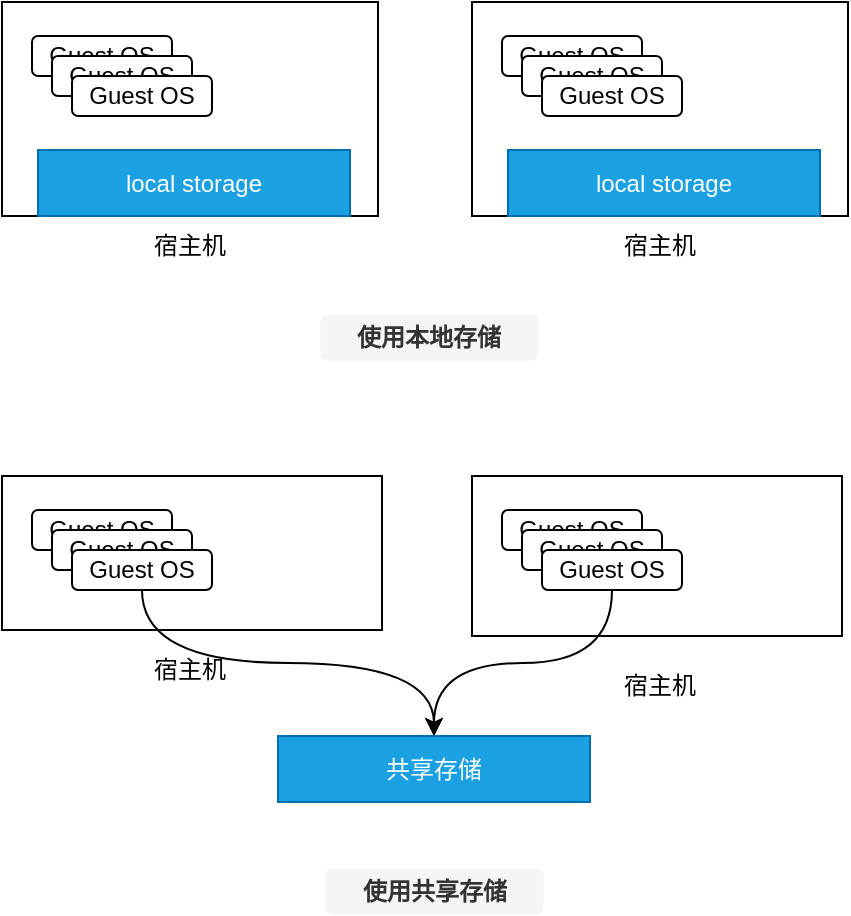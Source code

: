 <mxfile version="21.5.0" type="device">
  <diagram id="C5RBs43oDa-KdzZeNtuy" name="Page-1">
    <mxGraphModel dx="1816" dy="418" grid="0" gridSize="10" guides="1" tooltips="1" connect="1" arrows="1" fold="1" page="0" pageScale="1" pageWidth="827" pageHeight="1169" math="0" shadow="0">
      <root>
        <mxCell id="WIyWlLk6GJQsqaUBKTNV-0" />
        <mxCell id="WIyWlLk6GJQsqaUBKTNV-1" parent="WIyWlLk6GJQsqaUBKTNV-0" />
        <mxCell id="AxSBWbACGW3FejU11dCZ-1" value="" style="rounded=0;whiteSpace=wrap;html=1;" vertex="1" parent="WIyWlLk6GJQsqaUBKTNV-1">
          <mxGeometry x="-48" y="541" width="188" height="107" as="geometry" />
        </mxCell>
        <mxCell id="AxSBWbACGW3FejU11dCZ-3" value="使用本地存储" style="rounded=1;whiteSpace=wrap;html=1;fillColor=#f5f5f5;fontColor=#333333;strokeColor=none;strokeWidth=0;fontStyle=1" vertex="1" parent="WIyWlLk6GJQsqaUBKTNV-1">
          <mxGeometry x="111" y="697" width="109" height="23" as="geometry" />
        </mxCell>
        <mxCell id="AxSBWbACGW3FejU11dCZ-0" value="Guest OS" style="rounded=1;whiteSpace=wrap;html=1;fontSize=12;glass=0;strokeWidth=1;shadow=0;" vertex="1" parent="WIyWlLk6GJQsqaUBKTNV-1">
          <mxGeometry x="-33" y="558" width="70" height="20" as="geometry" />
        </mxCell>
        <mxCell id="AxSBWbACGW3FejU11dCZ-4" value="Guest OS" style="rounded=1;whiteSpace=wrap;html=1;fontSize=12;glass=0;strokeWidth=1;shadow=0;" vertex="1" parent="WIyWlLk6GJQsqaUBKTNV-1">
          <mxGeometry x="-23" y="568" width="70" height="20" as="geometry" />
        </mxCell>
        <mxCell id="AxSBWbACGW3FejU11dCZ-5" value="Guest OS" style="rounded=1;whiteSpace=wrap;html=1;fontSize=12;glass=0;strokeWidth=1;shadow=0;" vertex="1" parent="WIyWlLk6GJQsqaUBKTNV-1">
          <mxGeometry x="-13" y="578" width="70" height="20" as="geometry" />
        </mxCell>
        <mxCell id="AxSBWbACGW3FejU11dCZ-7" value="local storage" style="rounded=0;whiteSpace=wrap;html=1;fillColor=#1ba1e2;strokeColor=#006EAF;fontColor=#ffffff;" vertex="1" parent="WIyWlLk6GJQsqaUBKTNV-1">
          <mxGeometry x="-30" y="615" width="156" height="33" as="geometry" />
        </mxCell>
        <mxCell id="AxSBWbACGW3FejU11dCZ-8" value="宿主机" style="text;html=1;strokeColor=none;fillColor=none;align=center;verticalAlign=middle;whiteSpace=wrap;rounded=0;" vertex="1" parent="WIyWlLk6GJQsqaUBKTNV-1">
          <mxGeometry x="16" y="648" width="60" height="30" as="geometry" />
        </mxCell>
        <mxCell id="AxSBWbACGW3FejU11dCZ-9" value="" style="rounded=0;whiteSpace=wrap;html=1;" vertex="1" parent="WIyWlLk6GJQsqaUBKTNV-1">
          <mxGeometry x="187" y="541" width="188" height="107" as="geometry" />
        </mxCell>
        <mxCell id="AxSBWbACGW3FejU11dCZ-10" value="Guest OS" style="rounded=1;whiteSpace=wrap;html=1;fontSize=12;glass=0;strokeWidth=1;shadow=0;" vertex="1" parent="WIyWlLk6GJQsqaUBKTNV-1">
          <mxGeometry x="202" y="558" width="70" height="20" as="geometry" />
        </mxCell>
        <mxCell id="AxSBWbACGW3FejU11dCZ-11" value="Guest OS" style="rounded=1;whiteSpace=wrap;html=1;fontSize=12;glass=0;strokeWidth=1;shadow=0;" vertex="1" parent="WIyWlLk6GJQsqaUBKTNV-1">
          <mxGeometry x="212" y="568" width="70" height="20" as="geometry" />
        </mxCell>
        <mxCell id="AxSBWbACGW3FejU11dCZ-12" value="Guest OS" style="rounded=1;whiteSpace=wrap;html=1;fontSize=12;glass=0;strokeWidth=1;shadow=0;" vertex="1" parent="WIyWlLk6GJQsqaUBKTNV-1">
          <mxGeometry x="222" y="578" width="70" height="20" as="geometry" />
        </mxCell>
        <mxCell id="AxSBWbACGW3FejU11dCZ-13" value="local storage" style="rounded=0;whiteSpace=wrap;html=1;fillColor=#1ba1e2;strokeColor=#006EAF;fontColor=#ffffff;" vertex="1" parent="WIyWlLk6GJQsqaUBKTNV-1">
          <mxGeometry x="205" y="615" width="156" height="33" as="geometry" />
        </mxCell>
        <mxCell id="AxSBWbACGW3FejU11dCZ-14" value="宿主机" style="text;html=1;strokeColor=none;fillColor=none;align=center;verticalAlign=middle;whiteSpace=wrap;rounded=0;" vertex="1" parent="WIyWlLk6GJQsqaUBKTNV-1">
          <mxGeometry x="251" y="648" width="60" height="30" as="geometry" />
        </mxCell>
        <mxCell id="AxSBWbACGW3FejU11dCZ-15" value="" style="rounded=0;whiteSpace=wrap;html=1;" vertex="1" parent="WIyWlLk6GJQsqaUBKTNV-1">
          <mxGeometry x="-48" y="778" width="190" height="77" as="geometry" />
        </mxCell>
        <mxCell id="AxSBWbACGW3FejU11dCZ-16" value="使用共享存储" style="rounded=1;whiteSpace=wrap;html=1;fillColor=#f5f5f5;fontColor=#333333;strokeColor=none;strokeWidth=0;fontStyle=1" vertex="1" parent="WIyWlLk6GJQsqaUBKTNV-1">
          <mxGeometry x="113.5" y="974" width="109" height="23" as="geometry" />
        </mxCell>
        <mxCell id="AxSBWbACGW3FejU11dCZ-17" value="Guest OS" style="rounded=1;whiteSpace=wrap;html=1;fontSize=12;glass=0;strokeWidth=1;shadow=0;" vertex="1" parent="WIyWlLk6GJQsqaUBKTNV-1">
          <mxGeometry x="-33" y="795" width="70" height="20" as="geometry" />
        </mxCell>
        <mxCell id="AxSBWbACGW3FejU11dCZ-18" value="Guest OS" style="rounded=1;whiteSpace=wrap;html=1;fontSize=12;glass=0;strokeWidth=1;shadow=0;" vertex="1" parent="WIyWlLk6GJQsqaUBKTNV-1">
          <mxGeometry x="-23" y="805" width="70" height="20" as="geometry" />
        </mxCell>
        <mxCell id="AxSBWbACGW3FejU11dCZ-28" style="edgeStyle=orthogonalEdgeStyle;rounded=0;orthogonalLoop=1;jettySize=auto;html=1;exitX=0.5;exitY=1;exitDx=0;exitDy=0;entryX=0.5;entryY=0;entryDx=0;entryDy=0;curved=1;" edge="1" parent="WIyWlLk6GJQsqaUBKTNV-1" source="AxSBWbACGW3FejU11dCZ-19" target="AxSBWbACGW3FejU11dCZ-26">
          <mxGeometry relative="1" as="geometry" />
        </mxCell>
        <mxCell id="AxSBWbACGW3FejU11dCZ-19" value="Guest OS" style="rounded=1;whiteSpace=wrap;html=1;fontSize=12;glass=0;strokeWidth=1;shadow=0;" vertex="1" parent="WIyWlLk6GJQsqaUBKTNV-1">
          <mxGeometry x="-13" y="815" width="70" height="20" as="geometry" />
        </mxCell>
        <mxCell id="AxSBWbACGW3FejU11dCZ-21" value="宿主机" style="text;html=1;strokeColor=none;fillColor=none;align=center;verticalAlign=middle;whiteSpace=wrap;rounded=0;" vertex="1" parent="WIyWlLk6GJQsqaUBKTNV-1">
          <mxGeometry x="16" y="860" width="60" height="30" as="geometry" />
        </mxCell>
        <mxCell id="AxSBWbACGW3FejU11dCZ-22" value="" style="rounded=0;whiteSpace=wrap;html=1;" vertex="1" parent="WIyWlLk6GJQsqaUBKTNV-1">
          <mxGeometry x="187" y="778" width="185" height="80" as="geometry" />
        </mxCell>
        <mxCell id="AxSBWbACGW3FejU11dCZ-23" value="Guest OS" style="rounded=1;whiteSpace=wrap;html=1;fontSize=12;glass=0;strokeWidth=1;shadow=0;" vertex="1" parent="WIyWlLk6GJQsqaUBKTNV-1">
          <mxGeometry x="202" y="795" width="70" height="20" as="geometry" />
        </mxCell>
        <mxCell id="AxSBWbACGW3FejU11dCZ-24" value="Guest OS" style="rounded=1;whiteSpace=wrap;html=1;fontSize=12;glass=0;strokeWidth=1;shadow=0;" vertex="1" parent="WIyWlLk6GJQsqaUBKTNV-1">
          <mxGeometry x="212" y="805" width="70" height="20" as="geometry" />
        </mxCell>
        <mxCell id="AxSBWbACGW3FejU11dCZ-29" style="edgeStyle=orthogonalEdgeStyle;rounded=0;orthogonalLoop=1;jettySize=auto;html=1;exitX=0.5;exitY=1;exitDx=0;exitDy=0;entryX=0.5;entryY=0;entryDx=0;entryDy=0;curved=1;" edge="1" parent="WIyWlLk6GJQsqaUBKTNV-1" source="AxSBWbACGW3FejU11dCZ-25" target="AxSBWbACGW3FejU11dCZ-26">
          <mxGeometry relative="1" as="geometry" />
        </mxCell>
        <mxCell id="AxSBWbACGW3FejU11dCZ-25" value="Guest OS" style="rounded=1;whiteSpace=wrap;html=1;fontSize=12;glass=0;strokeWidth=1;shadow=0;" vertex="1" parent="WIyWlLk6GJQsqaUBKTNV-1">
          <mxGeometry x="222" y="815" width="70" height="20" as="geometry" />
        </mxCell>
        <mxCell id="AxSBWbACGW3FejU11dCZ-26" value="共享存储" style="rounded=0;whiteSpace=wrap;html=1;fillColor=#1ba1e2;strokeColor=#006EAF;fontColor=#ffffff;" vertex="1" parent="WIyWlLk6GJQsqaUBKTNV-1">
          <mxGeometry x="90" y="908" width="156" height="33" as="geometry" />
        </mxCell>
        <mxCell id="AxSBWbACGW3FejU11dCZ-27" value="宿主机" style="text;html=1;strokeColor=none;fillColor=none;align=center;verticalAlign=middle;whiteSpace=wrap;rounded=0;" vertex="1" parent="WIyWlLk6GJQsqaUBKTNV-1">
          <mxGeometry x="251" y="868" width="60" height="30" as="geometry" />
        </mxCell>
      </root>
    </mxGraphModel>
  </diagram>
</mxfile>

